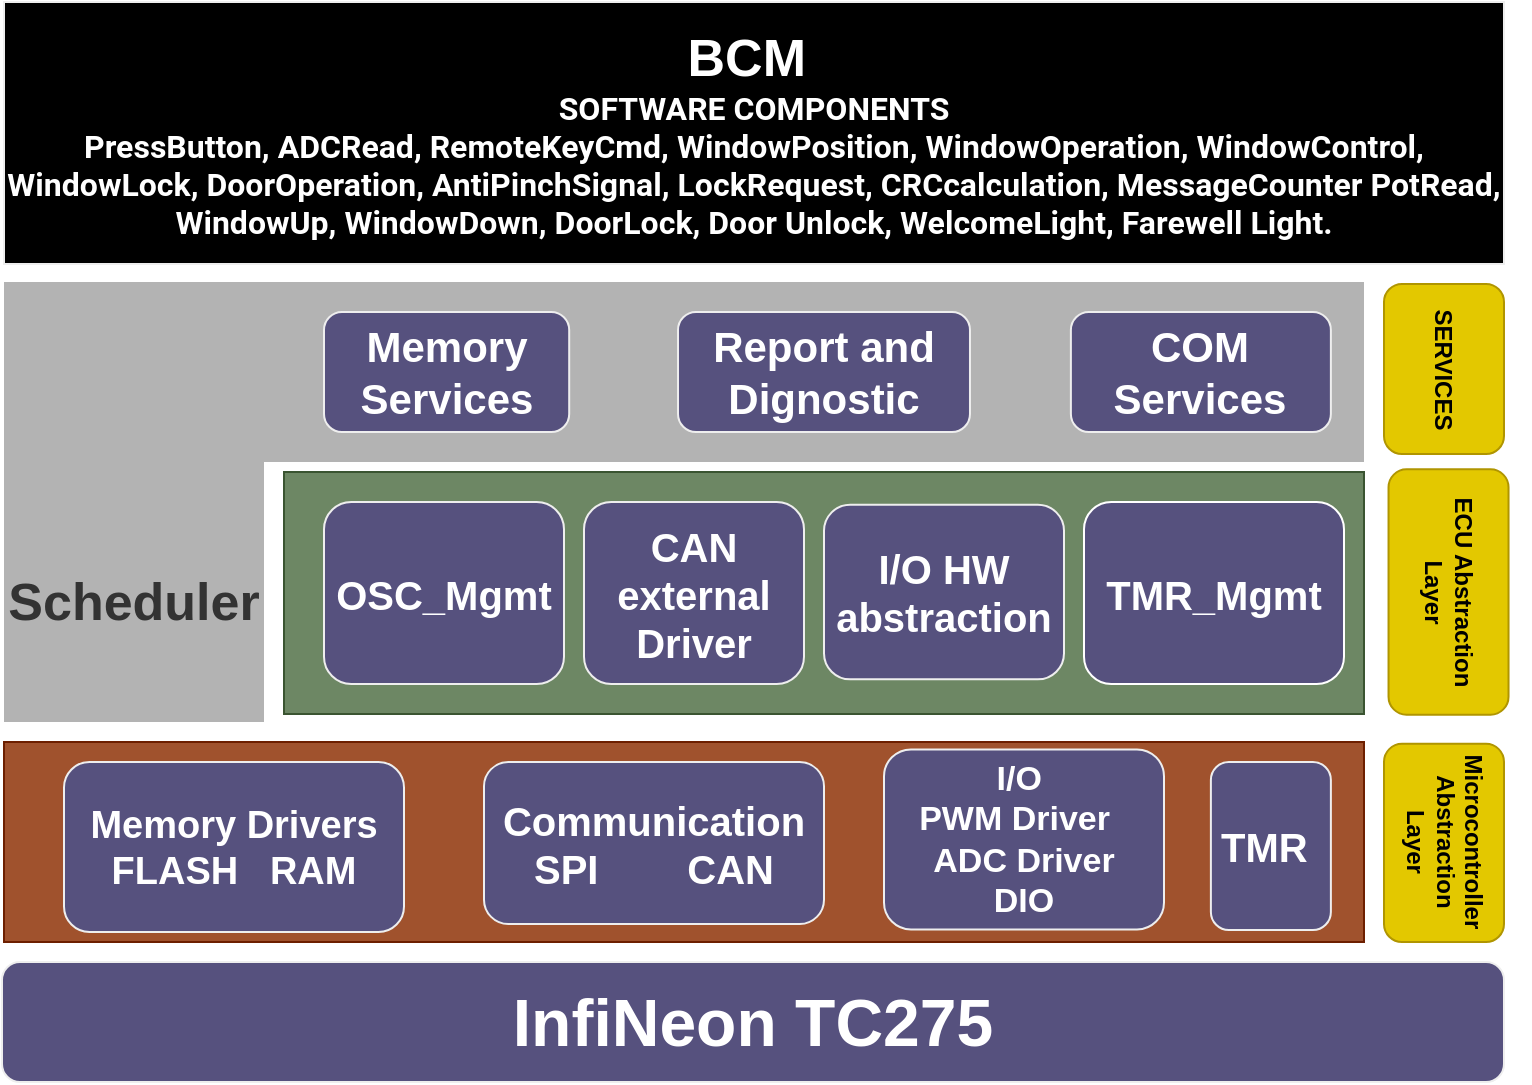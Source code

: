 <mxfile version="20.2.7" type="github" pages="4">
  <diagram id="0SxEWgDJXTkLoPQnoZ41" name="Página-1">
    <mxGraphModel dx="782" dy="478" grid="1" gridSize="10" guides="1" tooltips="1" connect="1" arrows="1" fold="1" page="1" pageScale="1" pageWidth="1100" pageHeight="850" background="none" math="0" shadow="0">
      <root>
        <mxCell id="0" />
        <mxCell id="1" parent="0" />
        <mxCell id="ohxu8sP8Bl96CsR-l8yv-2" value="" style="group;fontStyle=1" parent="1" vertex="1" connectable="0">
          <mxGeometry x="170" y="270" width="763" height="400" as="geometry" />
        </mxCell>
        <mxCell id="y7Jgc8CN1VUmmyiaqalG-2" value="" style="rounded=0;whiteSpace=wrap;html=1;labelBackgroundColor=none;fontSize=42;fontColor=#FFFFFF;fillColor=#B3B3B3;strokeColor=none;" parent="ohxu8sP8Bl96CsR-l8yv-2" vertex="1">
          <mxGeometry width="680" height="90" as="geometry" />
        </mxCell>
        <mxCell id="y7Jgc8CN1VUmmyiaqalG-3" value="&lt;font size=&quot;1&quot; color=&quot;#333333&quot; style=&quot;&quot;&gt;&lt;b style=&quot;font-size: 26px;&quot;&gt;Scheduler&lt;/b&gt;&lt;/font&gt;" style="rounded=0;whiteSpace=wrap;html=1;labelBackgroundColor=none;fontSize=42;fontColor=#FFFFFF;fillColor=#B3B3B3;strokeColor=none;" parent="ohxu8sP8Bl96CsR-l8yv-2" vertex="1">
          <mxGeometry y="90" width="130" height="130" as="geometry" />
        </mxCell>
        <mxCell id="E3UZA_A3aNp--UBdqJW4-23" value="Report and Dignostic" style="rounded=1;whiteSpace=wrap;html=1;fillColor=#56517E;strokeColor=#EEEEEE;fontColor=#FFFFFF;fontStyle=1;fontSize=21;" parent="ohxu8sP8Bl96CsR-l8yv-2" vertex="1">
          <mxGeometry x="337.01" y="15" width="145.98" height="60" as="geometry" />
        </mxCell>
        <mxCell id="E3UZA_A3aNp--UBdqJW4-22" value="Memory Services" style="rounded=1;whiteSpace=wrap;html=1;glass=0;fillColor=#56517E;strokeColor=#EEEEEE;fontColor=#FFFFFF;fontStyle=1;fontSize=21;" parent="ohxu8sP8Bl96CsR-l8yv-2" vertex="1">
          <mxGeometry x="160" y="15" width="122.6" height="60" as="geometry" />
        </mxCell>
        <mxCell id="WLYs_z4ydL6w-I-2daiW-27" value="" style="rounded=0;whiteSpace=wrap;html=1;fillColor=#6d8764;strokeColor=#3A5431;fontColor=#ffffff;fontStyle=1" parent="ohxu8sP8Bl96CsR-l8yv-2" vertex="1">
          <mxGeometry x="140" y="95" width="540" height="121" as="geometry" />
        </mxCell>
        <mxCell id="ohxu8sP8Bl96CsR-l8yv-5" value="&lt;b style=&quot;font-size: 20px;&quot;&gt;TMR_Mgmt&lt;/b&gt;" style="rounded=1;whiteSpace=wrap;html=1;labelBackgroundColor=none;fillColor=#56517E;strokeColor=#FFFFFF;fontColor=#ffffff;gradientColor=none;fontSize=20;" parent="ohxu8sP8Bl96CsR-l8yv-2" vertex="1">
          <mxGeometry x="540" y="110" width="130" height="91" as="geometry" />
        </mxCell>
        <mxCell id="WLYs_z4ydL6w-I-2daiW-42" value="CAN external Driver" style="rounded=1;whiteSpace=wrap;html=1;fillColor=#56517E;strokeColor=#EEEEEE;fontColor=#FFFFFF;fontStyle=1;fontSize=20;" parent="ohxu8sP8Bl96CsR-l8yv-2" vertex="1">
          <mxGeometry x="290" y="110" width="110" height="91" as="geometry" />
        </mxCell>
        <mxCell id="E3UZA_A3aNp--UBdqJW4-24" value="COM Services" style="rounded=1;whiteSpace=wrap;html=1;fillColor=#56517E;strokeColor=#EEEEEE;fontColor=#FFFFFF;fontStyle=1;fontSize=21;" parent="ohxu8sP8Bl96CsR-l8yv-2" vertex="1">
          <mxGeometry x="533.44" y="15" width="130" height="60" as="geometry" />
        </mxCell>
        <mxCell id="WLYs_z4ydL6w-I-2daiW-28" value="&lt;div style=&quot;text-align: start;&quot;&gt;&lt;br&gt;&lt;/div&gt;" style="rounded=0;whiteSpace=wrap;html=1;fillColor=#a0522d;strokeColor=#6D1F00;fontColor=#ffffff;fontStyle=1" parent="ohxu8sP8Bl96CsR-l8yv-2" vertex="1">
          <mxGeometry y="230" width="680" height="100" as="geometry" />
        </mxCell>
        <mxCell id="WLYs_z4ydL6w-I-2daiW-37" value="TMR&amp;nbsp;" style="rounded=1;whiteSpace=wrap;html=1;fillColor=#56517E;strokeColor=#EEEEEE;fontColor=#FFFFFF;fontStyle=1;fontSize=20;" parent="ohxu8sP8Bl96CsR-l8yv-2" vertex="1">
          <mxGeometry x="603.44" y="240" width="60" height="84" as="geometry" />
        </mxCell>
        <mxCell id="-VpKVAlxoK5pQndSyJa--5" value="I/O&amp;nbsp;&lt;br style=&quot;font-size: 17px;&quot;&gt;PWM Driver&amp;nbsp;&amp;nbsp;&lt;br style=&quot;font-size: 17px;&quot;&gt;ADC Driver&lt;br style=&quot;font-size: 17px;&quot;&gt;DIO" style="rounded=1;whiteSpace=wrap;html=1;fillColor=#56517E;strokeColor=#EEEEEE;fontColor=#FFFFFF;fontStyle=1;fontSize=17;" parent="ohxu8sP8Bl96CsR-l8yv-2" vertex="1">
          <mxGeometry x="440" y="233.69" width="140" height="90" as="geometry" />
        </mxCell>
        <mxCell id="-VpKVAlxoK5pQndSyJa--4" value="Communication&lt;br style=&quot;font-size: 20px;&quot;&gt;SPI&amp;nbsp; &amp;nbsp; &amp;nbsp; &amp;nbsp; CAN" style="rounded=1;whiteSpace=wrap;html=1;fillColor=#56517E;strokeColor=#EEEEEE;fontColor=#FFFFFF;fontStyle=1;fontSize=20;" parent="ohxu8sP8Bl96CsR-l8yv-2" vertex="1">
          <mxGeometry x="240" y="240" width="170" height="81" as="geometry" />
        </mxCell>
        <mxCell id="-VpKVAlxoK5pQndSyJa--3" value="Memory Drivers&lt;br style=&quot;font-size: 19px;&quot;&gt;FLASH&amp;nbsp; &amp;nbsp;RAM" style="rounded=1;whiteSpace=wrap;html=1;fillColor=#56517E;strokeColor=#EEEEEE;fontColor=#FFFFFF;fontStyle=1;fontSize=19;" parent="ohxu8sP8Bl96CsR-l8yv-2" vertex="1">
          <mxGeometry x="30" y="240" width="170" height="85" as="geometry" />
        </mxCell>
        <mxCell id="WLYs_z4ydL6w-I-2daiW-48" value="&lt;div style=&quot;text-align: start;&quot;&gt;&lt;font style=&quot;font-size: 33px;&quot; face=&quot;Arial, Helvetica, sans-serif&quot;&gt;InfiNeon TC275&lt;/font&gt;&lt;/div&gt;" style="rounded=1;whiteSpace=wrap;html=1;fillColor=#56517E;strokeColor=#EEEEEE;fontColor=#FFFFFF;fontStyle=1" parent="ohxu8sP8Bl96CsR-l8yv-2" vertex="1">
          <mxGeometry x="-1" y="340" width="751" height="60" as="geometry" />
        </mxCell>
        <mxCell id="WLYs_z4ydL6w-I-2daiW-39" value="I/O HW abstraction" style="rounded=1;whiteSpace=wrap;html=1;fillColor=#56517E;strokeColor=#EEEEEE;fontColor=#FFFFFF;fontStyle=1;fontSize=20;" parent="ohxu8sP8Bl96CsR-l8yv-2" vertex="1">
          <mxGeometry x="410" y="111.33" width="120" height="87.35" as="geometry" />
        </mxCell>
        <mxCell id="WLYs_z4ydL6w-I-2daiW-40" style="edgeStyle=orthogonalEdgeStyle;rounded=0;orthogonalLoop=1;jettySize=auto;html=1;exitX=0.5;exitY=1;exitDx=0;exitDy=0;labelBackgroundColor=#FAD9D5;strokeColor=#182E3E;fontStyle=1" parent="ohxu8sP8Bl96CsR-l8yv-2" source="WLYs_z4ydL6w-I-2daiW-39" target="WLYs_z4ydL6w-I-2daiW-39" edge="1">
          <mxGeometry relative="1" as="geometry" />
        </mxCell>
        <mxCell id="WLYs_z4ydL6w-I-2daiW-38" value="OSC_Mgmt" style="rounded=1;whiteSpace=wrap;html=1;fillColor=#56517E;strokeColor=#EEEEEE;fontColor=#FFFFFF;fontStyle=1;fontSize=20;" parent="ohxu8sP8Bl96CsR-l8yv-2" vertex="1">
          <mxGeometry x="160" y="110" width="120" height="91" as="geometry" />
        </mxCell>
        <mxCell id="E3UZA_A3aNp--UBdqJW4-1" value="&lt;div style=&quot;&quot;&gt;&lt;span style=&quot;font-size: 26px; background-color: initial;&quot;&gt;BCM&amp;nbsp;&lt;/span&gt;&lt;/div&gt;&lt;span style=&quot;font-family: Roboto, -apple-system, BlinkMacSystemFont, &amp;quot;Apple Color Emoji&amp;quot;, &amp;quot;Segoe UI&amp;quot;, Oxygen, Ubuntu, Cantarell, &amp;quot;Fira Sans&amp;quot;, &amp;quot;Droid Sans&amp;quot;, &amp;quot;Helvetica Neue&amp;quot;, sans-serif; font-size: 16px;&quot;&gt;&lt;div style=&quot;&quot;&gt;&lt;span style=&quot;background-color: initial;&quot;&gt;SOFTWARE COMPONENTS&lt;/span&gt;&lt;/div&gt;&lt;/span&gt;&lt;span style=&quot;font-family: Roboto, -apple-system, BlinkMacSystemFont, &amp;quot;Apple Color Emoji&amp;quot;, &amp;quot;Segoe UI&amp;quot;, Oxygen, Ubuntu, Cantarell, &amp;quot;Fira Sans&amp;quot;, &amp;quot;Droid Sans&amp;quot;, &amp;quot;Helvetica Neue&amp;quot;, sans-serif; font-size: 16px;&quot;&gt;&lt;div style=&quot;&quot;&gt;&lt;span style=&quot;background-color: initial;&quot;&gt;PressButton, ADCRead, RemoteKeyCmd, WindowPosition, WindowOperation, WindowControl, WindowLock, DoorOperation, AntiPinchSignal, LockRequest, CRCcalculation, MessageCounter PotRead, WindowUp, WindowDown, DoorLock, Door Unlock, WelcomeLight, Farewell Light.&lt;/span&gt;&lt;/div&gt;&lt;/span&gt;" style="rounded=0;whiteSpace=wrap;html=1;fillColor=#000000;strokeColor=#EEEEEE;fontColor=#FFFFFF;fontStyle=1;align=center;" parent="1" vertex="1">
          <mxGeometry x="170" y="130" width="750" height="131" as="geometry" />
        </mxCell>
        <mxCell id="5Y2THX8Q8HSWR9ZChi4j-1" value="SERVICES" style="rounded=1;whiteSpace=wrap;html=1;rotation=90;fillColor=#e3c800;strokeColor=#B09500;fontColor=#000000;fontStyle=1" parent="1" vertex="1">
          <mxGeometry x="847.5" y="283.5" width="85" height="60" as="geometry" />
        </mxCell>
        <mxCell id="WLYs_z4ydL6w-I-2daiW-44" value="ECU Abstraction&lt;br&gt;Layer" style="rounded=1;whiteSpace=wrap;html=1;rotation=90;fillColor=#e3c800;strokeColor=#B09500;fontColor=#000000;fontStyle=1" parent="1" vertex="1">
          <mxGeometry x="830.94" y="395" width="122.65" height="60" as="geometry" />
        </mxCell>
        <mxCell id="WLYs_z4ydL6w-I-2daiW-45" value="Microcontroller Abstraction Layer" style="rounded=1;whiteSpace=wrap;html=1;rotation=90;fillColor=#e3c800;strokeColor=#B09500;fontColor=#000000;fontStyle=1" parent="1" vertex="1">
          <mxGeometry x="840.47" y="520.46" width="99.06" height="60" as="geometry" />
        </mxCell>
      </root>
    </mxGraphModel>
  </diagram>
  <diagram id="zN3AyqDoziPQk-1GQuDL" name="Página-2">
    <mxGraphModel dx="1882" dy="478" grid="1" gridSize="10" guides="1" tooltips="1" connect="1" arrows="1" fold="1" page="1" pageScale="1" pageWidth="1100" pageHeight="850" math="0" shadow="0">
      <root>
        <mxCell id="0" />
        <mxCell id="1" parent="0" />
        <mxCell id="WIb1HFvYGEBfSn61_mD_-1" value="&lt;span style=&quot;font-size: 26px;&quot;&gt;DCU&lt;/span&gt;" style="rounded=0;whiteSpace=wrap;html=1;fontSize=26;strokeWidth=4;strokeColor=#990000;verticalAlign=top;fontStyle=1" parent="1" vertex="1">
          <mxGeometry x="-10" y="130" width="1040" height="120" as="geometry" />
        </mxCell>
        <mxCell id="WIb1HFvYGEBfSn61_mD_-2" value="RTE" style="rounded=0;whiteSpace=wrap;html=1;fillColor=#CCCC00;strokeColor=#A50040;fontColor=#ffffff;fontSize=26;fontStyle=1" parent="1" vertex="1">
          <mxGeometry x="-10" y="258" width="1040" height="30" as="geometry" />
        </mxCell>
        <mxCell id="WIb1HFvYGEBfSn61_mD_-3" value="" style="rounded=0;html=1;fillColor=#FF6666;strokeColor=none;whiteSpace=wrap;fontStyle=1" parent="1" vertex="1">
          <mxGeometry x="-10" y="300" width="970" height="100" as="geometry" />
        </mxCell>
        <mxCell id="WIb1HFvYGEBfSn61_mD_-19" value="Lock Control" style="rounded=1;whiteSpace=wrap;html=1;fillColor=#333333;strokeColor=#6D1F00;fontColor=#ffffff;fontSize=24;fontStyle=1" parent="1" vertex="1">
          <mxGeometry x="447" y="174" width="120" height="60" as="geometry" />
        </mxCell>
        <mxCell id="WIb1HFvYGEBfSn61_mD_-20" value="AntiPinch Control" style="rounded=1;whiteSpace=wrap;html=1;fillColor=#333333;strokeColor=#6D1F00;fontColor=#ffffff;fontSize=24;fontStyle=1" parent="1" vertex="1">
          <mxGeometry x="760" y="174" width="120" height="60" as="geometry" />
        </mxCell>
        <mxCell id="WIb1HFvYGEBfSn61_mD_-21" value="SERVICES" style="rounded=1;whiteSpace=wrap;html=1;rotation=90;fillColor=#d80073;strokeColor=#A50040;fontColor=#ffffff;fontStyle=1;labelBorderColor=none;labelBackgroundColor=none;fontSize=14;" parent="1" vertex="1">
          <mxGeometry x="961" y="307" width="76" height="60" as="geometry" />
        </mxCell>
        <mxCell id="i04iYNlgFMU4ENJIWA27-1" value="&lt;font color=&quot;#ffffff&quot; style=&quot;font-size: 21px;&quot;&gt;SCHEDULER&lt;/font&gt;" style="rounded=0;html=1;fillColor=#FF6666;strokeColor=none;fontStyle=1;whiteSpace=wrap;" parent="1" vertex="1">
          <mxGeometry x="-10" y="380" width="180" height="100" as="geometry" />
        </mxCell>
        <mxCell id="i04iYNlgFMU4ENJIWA27-2" value="" style="rounded=0;whiteSpace=wrap;html=1;fillColor=#6d8764;strokeColor=#3A5431;fontColor=#ffffff;fontStyle=1" parent="1" vertex="1">
          <mxGeometry x="176" y="384.5" width="784" height="95.5" as="geometry" />
        </mxCell>
        <mxCell id="i04iYNlgFMU4ENJIWA27-3" value="&lt;div style=&quot;text-align: start;&quot;&gt;&lt;br&gt;&lt;/div&gt;" style="rounded=0;whiteSpace=wrap;html=1;fillColor=#a0522d;strokeColor=#6D1F00;fontColor=#ffffff;fontStyle=1" parent="1" vertex="1">
          <mxGeometry x="-10" y="488" width="971" height="102" as="geometry" />
        </mxCell>
        <mxCell id="i04iYNlgFMU4ENJIWA27-6" value="&amp;nbsp;WDT&amp;nbsp; &amp;nbsp;CLK" style="rounded=1;whiteSpace=wrap;html=1;fillColor=#FFDFA8;strokeColor=#d79b00;fontStyle=1;fontSize=23;" parent="1" vertex="1">
          <mxGeometry x="14" y="500" width="150" height="80" as="geometry" />
        </mxCell>
        <mxCell id="i04iYNlgFMU4ENJIWA27-8" value="I/O&amp;nbsp;&lt;br style=&quot;font-size: 19px;&quot;&gt;PWM Driver &lt;br&gt;ADC Driver&lt;br style=&quot;font-size: 19px;&quot;&gt;DIO" style="rounded=1;whiteSpace=wrap;html=1;fillColor=#FFDFA8;strokeColor=#d79b00;fontStyle=1;fontSize=19;" parent="1" vertex="1">
          <mxGeometry x="644.99" y="494" width="208" height="90" as="geometry" />
        </mxCell>
        <mxCell id="i04iYNlgFMU4ENJIWA27-10" value="Memory Drivers&lt;br style=&quot;font-size: 24px;&quot;&gt;FLASH&amp;nbsp; &amp;nbsp;RAM" style="rounded=1;whiteSpace=wrap;html=1;fillColor=#FFDFA8;strokeColor=#d79b00;fontStyle=1;fontSize=24;" parent="1" vertex="1">
          <mxGeometry x="184" y="499.93" width="201" height="80.07" as="geometry" />
        </mxCell>
        <mxCell id="i04iYNlgFMU4ENJIWA27-12" value="TMR&amp;nbsp;" style="rounded=1;whiteSpace=wrap;html=1;fillColor=#FFDFA8;strokeColor=#d79b00;fontStyle=1;fontSize=23;" parent="1" vertex="1">
          <mxGeometry x="870" y="500" width="84.42" height="71" as="geometry" />
        </mxCell>
        <mxCell id="i04iYNlgFMU4ENJIWA27-13" value="OSC_Mgmt" style="rounded=1;whiteSpace=wrap;html=1;fillColor=#56517E;strokeColor=#EEEEEE;fontColor=#FFFFFF;fontStyle=1;fontSize=18;" parent="1" vertex="1">
          <mxGeometry x="361" y="403.59" width="120" height="61" as="geometry" />
        </mxCell>
        <mxCell id="i04iYNlgFMU4ENJIWA27-14" value="I/O HW abstraction" style="rounded=1;whiteSpace=wrap;html=1;fillColor=#56517E;strokeColor=#EEEEEE;fontColor=#FFFFFF;fontStyle=1;fontSize=18;" parent="1" vertex="1">
          <mxGeometry x="661" y="402.0" width="120" height="60" as="geometry" />
        </mxCell>
        <mxCell id="i04iYNlgFMU4ENJIWA27-15" style="edgeStyle=orthogonalEdgeStyle;rounded=0;orthogonalLoop=1;jettySize=auto;html=1;exitX=0.5;exitY=1;exitDx=0;exitDy=0;labelBackgroundColor=#FAD9D5;strokeColor=#182E3E;fontStyle=1" parent="1" source="i04iYNlgFMU4ENJIWA27-14" target="i04iYNlgFMU4ENJIWA27-14" edge="1">
          <mxGeometry relative="1" as="geometry" />
        </mxCell>
        <mxCell id="i04iYNlgFMU4ENJIWA27-16" value="TMR_Mgmt" style="rounded=1;whiteSpace=wrap;html=1;fillColor=#56517E;strokeColor=#EEEEEE;fontColor=#FFFFFF;fontStyle=1;fontSize=18;" parent="1" vertex="1">
          <mxGeometry x="811" y="402.0" width="120" height="60" as="geometry" />
        </mxCell>
        <mxCell id="i04iYNlgFMU4ENJIWA27-17" value="CAN external Driver" style="rounded=1;whiteSpace=wrap;html=1;fillColor=#56517E;strokeColor=#EEEEEE;fontColor=#FFFFFF;fontStyle=1;fontSize=18;" parent="1" vertex="1">
          <mxGeometry x="501" y="403.59" width="120" height="60" as="geometry" />
        </mxCell>
        <mxCell id="i04iYNlgFMU4ENJIWA27-18" value="WDT_Driver" style="rounded=1;whiteSpace=wrap;html=1;fillColor=#56517E;strokeColor=#EEEEEE;fontColor=#FFFFFF;fontStyle=1;fontSize=18;" parent="1" vertex="1">
          <mxGeometry x="202" y="402.0" width="120" height="60" as="geometry" />
        </mxCell>
        <mxCell id="i04iYNlgFMU4ENJIWA27-19" value="ECU Abstraction&lt;br style=&quot;font-size: 14px;&quot;&gt;Layer" style="rounded=1;whiteSpace=wrap;html=1;rotation=90;fillColor=#d80073;strokeColor=#A50040;fontStyle=1;fontColor=#ffffff;labelBorderColor=none;labelBackgroundColor=none;fontSize=14;" parent="1" vertex="1">
          <mxGeometry x="954.42" y="399.26" width="89.16" height="60" as="geometry" />
        </mxCell>
        <mxCell id="i04iYNlgFMU4ENJIWA27-20" value="Microcontroller Abstraction Layer" style="rounded=1;whiteSpace=wrap;html=1;rotation=90;fillColor=#d80073;strokeColor=#A50040;fontStyle=1;fontColor=#ffffff;labelBorderColor=none;labelBackgroundColor=none;fontSize=14;" parent="1" vertex="1">
          <mxGeometry x="947.32" y="507.93" width="103.37" height="60" as="geometry" />
        </mxCell>
        <mxCell id="i04iYNlgFMU4ENJIWA27-22" value="Communication&lt;br style=&quot;font-size: 24px;&quot;&gt;SPI&amp;nbsp; &amp;nbsp; &amp;nbsp; &amp;nbsp; CAN" style="rounded=1;whiteSpace=wrap;html=1;fillColor=#FFDFA8;strokeColor=#d79b00;fontStyle=1;fontSize=24;" parent="1" vertex="1">
          <mxGeometry x="399.5" y="500" width="230.5" height="80" as="geometry" />
        </mxCell>
        <mxCell id="i04iYNlgFMU4ENJIWA27-23" value="&lt;div style=&quot;text-align: start;&quot;&gt;&lt;font style=&quot;font-size: 36px;&quot; face=&quot;Arial, Helvetica, sans-serif&quot;&gt;InfiNeon TC275&lt;/font&gt;&lt;/div&gt;" style="rounded=1;whiteSpace=wrap;html=1;fillColor=#56517E;strokeColor=#EEEEEE;fontColor=#FFFFFF;fontStyle=1" parent="1" vertex="1">
          <mxGeometry x="-10" y="598" width="1044" height="60" as="geometry" />
        </mxCell>
        <mxCell id="i04iYNlgFMU4ENJIWA27-24" value="Window Control" style="rounded=1;whiteSpace=wrap;html=1;glass=0;fillColor=#333333;strokeColor=#6D1F00;fontColor=#ffffff;fontSize=24;fontStyle=1" parent="1" vertex="1">
          <mxGeometry x="110" y="174" width="120" height="60" as="geometry" />
        </mxCell>
        <mxCell id="5LRcUJxxu34_JpwU7E-c-1" value="Report and Dignostic" style="rounded=1;whiteSpace=wrap;html=1;fillColor=#56517E;strokeColor=#EEEEEE;fontColor=#FFFFFF;fontStyle=1;fontSize=21;" parent="1" vertex="1">
          <mxGeometry x="494.01" y="310" width="145.98" height="60" as="geometry" />
        </mxCell>
        <mxCell id="5LRcUJxxu34_JpwU7E-c-2" value="Memory Services" style="rounded=1;whiteSpace=wrap;html=1;glass=0;fillColor=#56517E;strokeColor=#EEEEEE;fontColor=#FFFFFF;fontStyle=1;fontSize=21;" parent="1" vertex="1">
          <mxGeometry x="177" y="310" width="122.6" height="60" as="geometry" />
        </mxCell>
        <mxCell id="5LRcUJxxu34_JpwU7E-c-3" value="COM Services" style="rounded=1;whiteSpace=wrap;html=1;fillColor=#56517E;strokeColor=#EEEEEE;fontColor=#FFFFFF;fontStyle=1;fontSize=21;" parent="1" vertex="1">
          <mxGeometry x="802.44" y="310" width="130" height="60" as="geometry" />
        </mxCell>
      </root>
    </mxGraphModel>
  </diagram>
  <diagram id="Qo4VRxO6cJE71jos8uUa" name="Página-3">
    <mxGraphModel dx="1117" dy="683" grid="1" gridSize="10" guides="1" tooltips="1" connect="1" arrows="1" fold="1" page="1" pageScale="1" pageWidth="1100" pageHeight="850" math="0" shadow="0">
      <root>
        <mxCell id="0" />
        <mxCell id="1" parent="0" />
        <mxCell id="-pJM_iWdA3KezXfA1nYm-1" value="" style="rounded=1;whiteSpace=wrap;html=1;fillColor=#ffcd28;strokeColor=#d79b00;gradientColor=#ffa500;" vertex="1" parent="1">
          <mxGeometry x="70" y="60" width="770" height="150" as="geometry" />
        </mxCell>
        <mxCell id="-pJM_iWdA3KezXfA1nYm-2" value="" style="rounded=1;whiteSpace=wrap;html=1;fillColor=#ffcd28;strokeColor=#d79b00;gradientColor=#ffa500;" vertex="1" parent="1">
          <mxGeometry x="70" y="220" width="770" height="150" as="geometry" />
        </mxCell>
        <mxCell id="-pJM_iWdA3KezXfA1nYm-3" value="" style="rounded=1;whiteSpace=wrap;html=1;fillColor=#ffcd28;strokeColor=#d79b00;gradientColor=#ffa500;" vertex="1" parent="1">
          <mxGeometry x="70" y="380" width="770" height="150" as="geometry" />
        </mxCell>
        <mxCell id="-pJM_iWdA3KezXfA1nYm-4" value="Window actuation" style="rounded=0;whiteSpace=wrap;html=1;fontSize=21;fillColor=#e6d0de;gradientColor=#d5739d;strokeColor=#996185;" vertex="1" parent="1">
          <mxGeometry x="110" y="105" width="120" height="60" as="geometry" />
        </mxCell>
        <mxCell id="-pJM_iWdA3KezXfA1nYm-5" value="Window Lock actuation" style="rounded=0;whiteSpace=wrap;html=1;fontSize=21;fillColor=#e6d0de;gradientColor=#d5739d;strokeColor=#996185;" vertex="1" parent="1">
          <mxGeometry x="380" y="105" width="160" height="60" as="geometry" />
        </mxCell>
        <mxCell id="-pJM_iWdA3KezXfA1nYm-6" value="Door Lock/Unlock&lt;br style=&quot;font-size: 21px;&quot;&gt;Actuation" style="rounded=0;whiteSpace=wrap;html=1;fontSize=21;fillColor=#e6d0de;gradientColor=#d5739d;strokeColor=#996185;" vertex="1" parent="1">
          <mxGeometry x="620" y="105" width="190" height="60" as="geometry" />
        </mxCell>
        <mxCell id="-pJM_iWdA3KezXfA1nYm-19" style="edgeStyle=orthogonalEdgeStyle;rounded=0;orthogonalLoop=1;jettySize=auto;html=1;exitX=0.5;exitY=0;exitDx=0;exitDy=0;fontSize=21;fillColor=#e6d0de;gradientColor=#d5739d;strokeColor=#996185;" edge="1" parent="1" source="-pJM_iWdA3KezXfA1nYm-7" target="-pJM_iWdA3KezXfA1nYm-4">
          <mxGeometry relative="1" as="geometry" />
        </mxCell>
        <mxCell id="-pJM_iWdA3KezXfA1nYm-20" style="edgeStyle=orthogonalEdgeStyle;rounded=0;orthogonalLoop=1;jettySize=auto;html=1;fontSize=21;fillColor=#e6d0de;gradientColor=#d5739d;strokeColor=#996185;" edge="1" parent="1" source="-pJM_iWdA3KezXfA1nYm-7" target="-pJM_iWdA3KezXfA1nYm-5">
          <mxGeometry relative="1" as="geometry" />
        </mxCell>
        <mxCell id="-pJM_iWdA3KezXfA1nYm-7" value="&lt;font style=&quot;font-size: 21px;&quot;&gt;Window Button&amp;nbsp;Monitor&lt;/font&gt;" style="rounded=0;whiteSpace=wrap;html=1;fillColor=#e6d0de;gradientColor=#d5739d;strokeColor=#996185;" vertex="1" parent="1">
          <mxGeometry x="160" y="270" width="150" height="60" as="geometry" />
        </mxCell>
        <mxCell id="-pJM_iWdA3KezXfA1nYm-18" style="edgeStyle=orthogonalEdgeStyle;rounded=0;orthogonalLoop=1;jettySize=auto;html=1;exitX=0.5;exitY=0;exitDx=0;exitDy=0;entryX=0;entryY=0.5;entryDx=0;entryDy=0;fontSize=21;fillColor=#e6d0de;gradientColor=#d5739d;strokeColor=#996185;" edge="1" parent="1" source="-pJM_iWdA3KezXfA1nYm-8" target="-pJM_iWdA3KezXfA1nYm-7">
          <mxGeometry relative="1" as="geometry" />
        </mxCell>
        <mxCell id="-pJM_iWdA3KezXfA1nYm-8" value="&lt;font style=&quot;font-size: 21px;&quot;&gt;Window Driver&lt;/font&gt;" style="rounded=0;whiteSpace=wrap;html=1;fillColor=#e6d0de;gradientColor=#d5739d;strokeColor=#996185;" vertex="1" parent="1">
          <mxGeometry x="80" y="420" width="100" height="60" as="geometry" />
        </mxCell>
        <mxCell id="-pJM_iWdA3KezXfA1nYm-17" style="edgeStyle=orthogonalEdgeStyle;rounded=0;orthogonalLoop=1;jettySize=auto;html=1;exitX=1;exitY=0.5;exitDx=0;exitDy=0;entryX=0;entryY=0.5;entryDx=0;entryDy=0;fontSize=21;fillColor=#e6d0de;gradientColor=#d5739d;strokeColor=#996185;" edge="1" parent="1" source="-pJM_iWdA3KezXfA1nYm-9" target="-pJM_iWdA3KezXfA1nYm-10">
          <mxGeometry relative="1" as="geometry" />
        </mxCell>
        <mxCell id="-pJM_iWdA3KezXfA1nYm-9" value="&lt;font style=&quot;font-size: 21px;&quot;&gt;I/O Driver&lt;/font&gt;" style="rounded=0;whiteSpace=wrap;html=1;fillColor=#e6d0de;gradientColor=#d5739d;strokeColor=#996185;" vertex="1" parent="1">
          <mxGeometry x="200" y="420" width="90" height="60" as="geometry" />
        </mxCell>
        <mxCell id="-pJM_iWdA3KezXfA1nYm-10" value="&lt;font style=&quot;font-size: 21px;&quot;&gt;Memory Driver&lt;/font&gt;" style="rounded=0;whiteSpace=wrap;html=1;fillColor=#e6d0de;gradientColor=#d5739d;strokeColor=#996185;" vertex="1" parent="1">
          <mxGeometry x="310" y="420" width="120" height="60" as="geometry" />
        </mxCell>
        <mxCell id="-pJM_iWdA3KezXfA1nYm-12" value="&lt;font style=&quot;font-size: 21px;&quot;&gt;Power Manager&lt;/font&gt;" style="rounded=0;whiteSpace=wrap;html=1;fillColor=#e6d0de;gradientColor=#d5739d;strokeColor=#996185;" vertex="1" parent="1">
          <mxGeometry x="450" y="420" width="100" height="60" as="geometry" />
        </mxCell>
        <mxCell id="-pJM_iWdA3KezXfA1nYm-22" style="edgeStyle=orthogonalEdgeStyle;rounded=0;orthogonalLoop=1;jettySize=auto;html=1;fontSize=21;fillColor=#e6d0de;gradientColor=#d5739d;strokeColor=#996185;" edge="1" parent="1" source="-pJM_iWdA3KezXfA1nYm-13" target="-pJM_iWdA3KezXfA1nYm-15">
          <mxGeometry relative="1" as="geometry" />
        </mxCell>
        <mxCell id="-pJM_iWdA3KezXfA1nYm-13" value="&lt;font style=&quot;font-size: 21px;&quot;&gt;Lock Driver&lt;/font&gt;" style="rounded=0;whiteSpace=wrap;html=1;fillColor=#e6d0de;gradientColor=#d5739d;strokeColor=#996185;" vertex="1" parent="1">
          <mxGeometry x="560" y="420" width="100" height="60" as="geometry" />
        </mxCell>
        <mxCell id="-pJM_iWdA3KezXfA1nYm-14" value="&lt;font style=&quot;font-size: 21px;&quot;&gt;Communications Driver&lt;/font&gt;" style="rounded=0;whiteSpace=wrap;html=1;fillColor=#e6d0de;gradientColor=#d5739d;strokeColor=#996185;" vertex="1" parent="1">
          <mxGeometry x="670" y="420" width="160" height="60" as="geometry" />
        </mxCell>
        <mxCell id="-pJM_iWdA3KezXfA1nYm-21" style="edgeStyle=orthogonalEdgeStyle;rounded=0;orthogonalLoop=1;jettySize=auto;html=1;exitX=0.5;exitY=0;exitDx=0;exitDy=0;fontSize=21;fillColor=#e6d0de;gradientColor=#d5739d;strokeColor=#996185;" edge="1" parent="1" source="-pJM_iWdA3KezXfA1nYm-15" target="-pJM_iWdA3KezXfA1nYm-6">
          <mxGeometry relative="1" as="geometry" />
        </mxCell>
        <mxCell id="-pJM_iWdA3KezXfA1nYm-15" value="&lt;font style=&quot;font-size: 21px;&quot;&gt;Lock Button Monitor&lt;/font&gt;" style="rounded=0;whiteSpace=wrap;html=1;fillColor=#e6d0de;gradientColor=#d5739d;strokeColor=#996185;" vertex="1" parent="1">
          <mxGeometry x="590" y="270" width="150" height="60" as="geometry" />
        </mxCell>
      </root>
    </mxGraphModel>
  </diagram>
  <diagram id="5Vlt_EhEA-C4GDYQOYWs" name="Página-4">
    <mxGraphModel dx="1117" dy="1533" grid="1" gridSize="20" guides="1" tooltips="1" connect="1" arrows="1" fold="1" page="1" pageScale="1" pageWidth="1100" pageHeight="850" math="0" shadow="0">
      <root>
        <mxCell id="0" />
        <mxCell id="1" parent="0" />
        <mxCell id="bjbNSIWI7kFN42-p2X8U-1" value="" style="rounded=1;whiteSpace=wrap;html=1;fillColor=#dae8fc;strokeColor=#6c8ebf;gradientColor=#7ea6e0;" vertex="1" parent="1">
          <mxGeometry x="60" y="-770" width="770" height="190" as="geometry" />
        </mxCell>
        <mxCell id="bjbNSIWI7kFN42-p2X8U-2" value="" style="rounded=1;whiteSpace=wrap;html=1;fillColor=#dae8fc;strokeColor=#6c8ebf;gradientColor=#7ea6e0;" vertex="1" parent="1">
          <mxGeometry x="62" y="-570" width="770" height="150" as="geometry" />
        </mxCell>
        <mxCell id="bjbNSIWI7kFN42-p2X8U-3" value="" style="rounded=1;whiteSpace=wrap;html=1;fillColor=#dae8fc;strokeColor=#6c8ebf;gradientColor=#7ea6e0;" vertex="1" parent="1">
          <mxGeometry x="60" y="-410" width="770" height="150" as="geometry" />
        </mxCell>
        <mxCell id="bjbNSIWI7kFN42-p2X8U-9" value="&lt;font style=&quot;font-size: 21px;&quot;&gt;Window Button&amp;nbsp;Monitor&lt;/font&gt;" style="rounded=0;whiteSpace=wrap;html=1;fillColor=#ffcd28;strokeColor=#d79b00;gradientColor=#ffa500;" vertex="1" parent="1">
          <mxGeometry x="70" y="-520" width="150" height="60" as="geometry" />
        </mxCell>
        <mxCell id="bjbNSIWI7kFN42-p2X8U-23" style="edgeStyle=orthogonalEdgeStyle;rounded=0;orthogonalLoop=1;jettySize=auto;html=1;exitX=0.5;exitY=0;exitDx=0;exitDy=0;entryX=0.5;entryY=1;entryDx=0;entryDy=0;fontSize=21;fillColor=#ffcd28;strokeColor=#d79b00;gradientColor=#ffa500;" edge="1" parent="1" source="bjbNSIWI7kFN42-p2X8U-11" target="bjbNSIWI7kFN42-p2X8U-9">
          <mxGeometry relative="1" as="geometry" />
        </mxCell>
        <mxCell id="bjbNSIWI7kFN42-p2X8U-11" value="&lt;font style=&quot;font-size: 21px;&quot;&gt;Window Driver&lt;/font&gt;" style="rounded=0;whiteSpace=wrap;html=1;fillColor=#ffcd28;strokeColor=#d79b00;gradientColor=#ffa500;" vertex="1" parent="1">
          <mxGeometry x="70" y="-370" width="100" height="60" as="geometry" />
        </mxCell>
        <mxCell id="bjbNSIWI7kFN42-p2X8U-12" style="edgeStyle=orthogonalEdgeStyle;rounded=0;orthogonalLoop=1;jettySize=auto;html=1;exitX=1;exitY=0.5;exitDx=0;exitDy=0;entryX=0;entryY=0.5;entryDx=0;entryDy=0;fontSize=21;fillColor=#ffcd28;strokeColor=#d79b00;gradientColor=#ffa500;" edge="1" parent="1" source="bjbNSIWI7kFN42-p2X8U-13" target="bjbNSIWI7kFN42-p2X8U-14">
          <mxGeometry relative="1" as="geometry" />
        </mxCell>
        <mxCell id="bjbNSIWI7kFN42-p2X8U-24" style="edgeStyle=orthogonalEdgeStyle;rounded=0;orthogonalLoop=1;jettySize=auto;html=1;exitX=0.5;exitY=0;exitDx=0;exitDy=0;entryX=0.5;entryY=1;entryDx=0;entryDy=0;fontSize=21;fillColor=#ffcd28;strokeColor=#d79b00;gradientColor=#ffa500;" edge="1" parent="1" source="bjbNSIWI7kFN42-p2X8U-13" target="bjbNSIWI7kFN42-p2X8U-9">
          <mxGeometry relative="1" as="geometry" />
        </mxCell>
        <mxCell id="bjbNSIWI7kFN42-p2X8U-25" style="edgeStyle=orthogonalEdgeStyle;rounded=0;orthogonalLoop=1;jettySize=auto;html=1;fontSize=21;fillColor=#ffcd28;strokeColor=#d79b00;gradientColor=#ffa500;" edge="1" parent="1" source="bjbNSIWI7kFN42-p2X8U-13" target="bjbNSIWI7kFN42-p2X8U-21">
          <mxGeometry relative="1" as="geometry">
            <Array as="points">
              <mxPoint x="235" y="-390" />
              <mxPoint x="335" y="-390" />
            </Array>
          </mxGeometry>
        </mxCell>
        <mxCell id="bjbNSIWI7kFN42-p2X8U-29" style="edgeStyle=orthogonalEdgeStyle;rounded=0;orthogonalLoop=1;jettySize=auto;html=1;fontSize=21;fillColor=#ffcd28;strokeColor=#d79b00;gradientColor=#ffa500;" edge="1" parent="1" source="bjbNSIWI7kFN42-p2X8U-13" target="bjbNSIWI7kFN42-p2X8U-28">
          <mxGeometry relative="1" as="geometry">
            <Array as="points">
              <mxPoint x="235" y="-390" />
              <mxPoint x="585" y="-390" />
            </Array>
          </mxGeometry>
        </mxCell>
        <mxCell id="bjbNSIWI7kFN42-p2X8U-13" value="&lt;font style=&quot;font-size: 21px;&quot;&gt;I/O Driver&lt;/font&gt;" style="rounded=0;whiteSpace=wrap;html=1;fillColor=#ffcd28;strokeColor=#d79b00;gradientColor=#ffa500;" vertex="1" parent="1">
          <mxGeometry x="190" y="-370" width="90" height="60" as="geometry" />
        </mxCell>
        <mxCell id="bjbNSIWI7kFN42-p2X8U-14" value="&lt;font style=&quot;font-size: 21px;&quot;&gt;Memory Driver&lt;/font&gt;" style="rounded=0;whiteSpace=wrap;html=1;fillColor=#ffcd28;strokeColor=#d79b00;gradientColor=#ffa500;" vertex="1" parent="1">
          <mxGeometry x="300" y="-370" width="120" height="60" as="geometry" />
        </mxCell>
        <mxCell id="bjbNSIWI7kFN42-p2X8U-15" value="&lt;font style=&quot;font-size: 21px;&quot;&gt;Power Manager&lt;/font&gt;" style="rounded=0;whiteSpace=wrap;html=1;fillColor=#ffcd28;strokeColor=#d79b00;gradientColor=#ffa500;" vertex="1" parent="1">
          <mxGeometry x="440" y="-370" width="100" height="60" as="geometry" />
        </mxCell>
        <mxCell id="bjbNSIWI7kFN42-p2X8U-16" style="edgeStyle=orthogonalEdgeStyle;rounded=0;orthogonalLoop=1;jettySize=auto;html=1;fontSize=21;fillColor=#ffcd28;strokeColor=#d79b00;gradientColor=#ffa500;" edge="1" parent="1" source="bjbNSIWI7kFN42-p2X8U-17" target="bjbNSIWI7kFN42-p2X8U-20">
          <mxGeometry relative="1" as="geometry" />
        </mxCell>
        <mxCell id="bjbNSIWI7kFN42-p2X8U-17" value="&lt;font style=&quot;font-size: 21px;&quot;&gt;Lock Driver&lt;/font&gt;" style="rounded=0;whiteSpace=wrap;html=1;fillColor=#ffcd28;strokeColor=#d79b00;gradientColor=#ffa500;" vertex="1" parent="1">
          <mxGeometry x="550" y="-370" width="100" height="60" as="geometry" />
        </mxCell>
        <mxCell id="bjbNSIWI7kFN42-p2X8U-18" value="&lt;font style=&quot;font-size: 21px;&quot;&gt;Communications Driver&lt;/font&gt;" style="rounded=0;whiteSpace=wrap;html=1;fillColor=#ffcd28;strokeColor=#d79b00;gradientColor=#ffa500;" vertex="1" parent="1">
          <mxGeometry x="660" y="-370" width="160" height="60" as="geometry" />
        </mxCell>
        <mxCell id="bjbNSIWI7kFN42-p2X8U-31" style="edgeStyle=orthogonalEdgeStyle;rounded=0;orthogonalLoop=1;jettySize=auto;html=1;exitX=0;exitY=0.5;exitDx=0;exitDy=0;entryX=1;entryY=0.5;entryDx=0;entryDy=0;fontSize=21;fillColor=#ffcd28;strokeColor=#d79b00;gradientColor=#ffa500;" edge="1" parent="1" source="bjbNSIWI7kFN42-p2X8U-20" target="bjbNSIWI7kFN42-p2X8U-28">
          <mxGeometry relative="1" as="geometry" />
        </mxCell>
        <mxCell id="bjbNSIWI7kFN42-p2X8U-20" value="&lt;font style=&quot;font-size: 21px;&quot;&gt;Lock Button Monitor&lt;/font&gt;" style="rounded=0;whiteSpace=wrap;html=1;fillColor=#ffcd28;strokeColor=#d79b00;gradientColor=#ffa500;" vertex="1" parent="1">
          <mxGeometry x="600" y="-520" width="120" height="60" as="geometry" />
        </mxCell>
        <mxCell id="Dj4I1Gxhft8-yG3B7gtW-6" style="edgeStyle=orthogonalEdgeStyle;rounded=0;orthogonalLoop=1;jettySize=auto;html=1;entryX=0;entryY=0.5;entryDx=0;entryDy=0;fontSize=21;" edge="1" parent="1" source="bjbNSIWI7kFN42-p2X8U-21" target="Dj4I1Gxhft8-yG3B7gtW-2">
          <mxGeometry relative="1" as="geometry">
            <Array as="points">
              <mxPoint x="305" y="-590" />
              <mxPoint x="260" y="-590" />
              <mxPoint x="260" y="-703" />
            </Array>
          </mxGeometry>
        </mxCell>
        <mxCell id="bjbNSIWI7kFN42-p2X8U-21" value="&lt;font style=&quot;font-size: 21px;&quot;&gt;Remote Key Monitor&lt;/font&gt;" style="rounded=0;whiteSpace=wrap;html=1;fillColor=#ffcd28;strokeColor=#d79b00;gradientColor=#ffa500;" vertex="1" parent="1">
          <mxGeometry x="230" y="-520" width="150" height="60" as="geometry" />
        </mxCell>
        <mxCell id="Dj4I1Gxhft8-yG3B7gtW-7" style="edgeStyle=orthogonalEdgeStyle;rounded=0;orthogonalLoop=1;jettySize=auto;html=1;entryX=0.5;entryY=1;entryDx=0;entryDy=0;fontSize=21;" edge="1" parent="1" source="bjbNSIWI7kFN42-p2X8U-26" target="Dj4I1Gxhft8-yG3B7gtW-3">
          <mxGeometry relative="1" as="geometry">
            <Array as="points">
              <mxPoint x="475" y="-550" />
              <mxPoint x="575" y="-550" />
              <mxPoint x="575" y="-655" />
              <mxPoint x="495" y="-655" />
            </Array>
          </mxGeometry>
        </mxCell>
        <mxCell id="bjbNSIWI7kFN42-p2X8U-26" value="&lt;font style=&quot;font-size: 21px;&quot;&gt;Speed Monitor&lt;/font&gt;" style="rounded=0;whiteSpace=wrap;html=1;fillColor=#ffcd28;strokeColor=#d79b00;gradientColor=#ffa500;" vertex="1" parent="1">
          <mxGeometry x="390" y="-520" width="90" height="60" as="geometry" />
        </mxCell>
        <mxCell id="bjbNSIWI7kFN42-p2X8U-28" value="&lt;font style=&quot;font-size: 21px;&quot;&gt;CAN Decoder&lt;/font&gt;" style="rounded=0;whiteSpace=wrap;html=1;fillColor=#ffcd28;strokeColor=#d79b00;gradientColor=#ffa500;" vertex="1" parent="1">
          <mxGeometry x="490" y="-520" width="90" height="60" as="geometry" />
        </mxCell>
        <mxCell id="Dj4I1Gxhft8-yG3B7gtW-4" style="edgeStyle=orthogonalEdgeStyle;rounded=0;orthogonalLoop=1;jettySize=auto;html=1;exitX=1;exitY=0.5;exitDx=0;exitDy=0;entryX=0;entryY=0.5;entryDx=0;entryDy=0;fontSize=21;" edge="1" parent="1" source="Dj4I1Gxhft8-yG3B7gtW-1" target="Dj4I1Gxhft8-yG3B7gtW-2">
          <mxGeometry relative="1" as="geometry" />
        </mxCell>
        <mxCell id="Dj4I1Gxhft8-yG3B7gtW-1" value="Welcome/Farewell Routine" style="rounded=0;whiteSpace=wrap;html=1;fontSize=21;fillColor=#ffcd28;strokeColor=#d79b00;gradientColor=#ffa500;" vertex="1" parent="1">
          <mxGeometry x="70" y="-733" width="180" height="60" as="geometry" />
        </mxCell>
        <mxCell id="Dj4I1Gxhft8-yG3B7gtW-2" value="Remote Lock Door" style="rounded=0;whiteSpace=wrap;html=1;fontSize=21;fillColor=#ffcd28;strokeColor=#d79b00;gradientColor=#ffa500;" vertex="1" parent="1">
          <mxGeometry x="280" y="-733" width="130" height="60" as="geometry" />
        </mxCell>
        <mxCell id="Dj4I1Gxhft8-yG3B7gtW-8" value="BCM" style="rounded=1;whiteSpace=wrap;html=1;fontSize=21;" vertex="1" parent="1">
          <mxGeometry x="60" y="-800" width="120" height="60" as="geometry" />
        </mxCell>
        <mxCell id="Dj4I1Gxhft8-yG3B7gtW-10" style="edgeStyle=orthogonalEdgeStyle;rounded=0;orthogonalLoop=1;jettySize=auto;html=1;fontSize=21;" edge="1" parent="1" source="Dj4I1Gxhft8-yG3B7gtW-9">
          <mxGeometry relative="1" as="geometry">
            <mxPoint x="723" y="-520" as="sourcePoint" />
            <mxPoint x="500" y="-680" as="targetPoint" />
            <Array as="points">
              <mxPoint x="723" y="-490" />
              <mxPoint x="723" y="-550" />
              <mxPoint x="553" y="-550" />
            </Array>
          </mxGeometry>
        </mxCell>
        <mxCell id="Dj4I1Gxhft8-yG3B7gtW-11" style="edgeStyle=orthogonalEdgeStyle;rounded=0;orthogonalLoop=1;jettySize=auto;html=1;entryX=0.5;entryY=1;entryDx=0;entryDy=0;fontSize=21;" edge="1" parent="1" source="Dj4I1Gxhft8-yG3B7gtW-9" target="Dj4I1Gxhft8-yG3B7gtW-2">
          <mxGeometry relative="1" as="geometry">
            <Array as="points">
              <mxPoint x="775" y="-600" />
              <mxPoint x="350" y="-600" />
              <mxPoint x="350" y="-625" />
            </Array>
          </mxGeometry>
        </mxCell>
        <mxCell id="Dj4I1Gxhft8-yG3B7gtW-12" style="edgeStyle=orthogonalEdgeStyle;rounded=0;orthogonalLoop=1;jettySize=auto;html=1;fontSize=21;fillColor=#fa6800;strokeColor=#C73500;" edge="1" parent="1">
          <mxGeometry relative="1" as="geometry">
            <mxPoint x="775.0" y="-520" as="sourcePoint" />
            <mxPoint x="165" y="-673" as="targetPoint" />
            <Array as="points">
              <mxPoint x="775" y="-600" />
              <mxPoint x="165" y="-600" />
            </Array>
          </mxGeometry>
        </mxCell>
        <mxCell id="Dj4I1Gxhft8-yG3B7gtW-13" style="edgeStyle=orthogonalEdgeStyle;rounded=0;orthogonalLoop=1;jettySize=auto;html=1;entryX=0.37;entryY=1.078;entryDx=0;entryDy=0;entryPerimeter=0;fontSize=21;" edge="1" parent="1" source="Dj4I1Gxhft8-yG3B7gtW-9" target="bjbNSIWI7kFN42-p2X8U-28">
          <mxGeometry relative="1" as="geometry">
            <Array as="points">
              <mxPoint x="775" y="-430" />
              <mxPoint x="523" y="-430" />
            </Array>
          </mxGeometry>
        </mxCell>
        <mxCell id="Dj4I1Gxhft8-yG3B7gtW-16" style="edgeStyle=orthogonalEdgeStyle;rounded=0;orthogonalLoop=1;jettySize=auto;html=1;entryX=0.5;entryY=1;entryDx=0;entryDy=0;fontSize=21;" edge="1" parent="1">
          <mxGeometry relative="1" as="geometry">
            <mxPoint x="733" y="-491" as="sourcePoint" />
            <mxPoint x="643" y="-674" as="targetPoint" />
            <Array as="points">
              <mxPoint x="723" y="-491" />
              <mxPoint x="723" y="-611" />
              <mxPoint x="643" y="-611" />
            </Array>
          </mxGeometry>
        </mxCell>
        <mxCell id="Dj4I1Gxhft8-yG3B7gtW-9" value="&lt;font style=&quot;font-size: 21px;&quot;&gt;Error Handler&lt;/font&gt;" style="rounded=0;whiteSpace=wrap;html=1;fillColor=#ffcd28;strokeColor=#d79b00;gradientColor=#ffa500;" vertex="1" parent="1">
          <mxGeometry x="730" y="-520" width="90" height="60" as="geometry" />
        </mxCell>
        <mxCell id="Dj4I1Gxhft8-yG3B7gtW-14" value="Windows Position" style="rounded=0;whiteSpace=wrap;html=1;fontSize=21;fillColor=#ffcd28;strokeColor=#d79b00;gradientColor=#ffa500;" vertex="1" parent="1">
          <mxGeometry x="590" y="-733" width="100" height="60" as="geometry" />
        </mxCell>
        <mxCell id="Dj4I1Gxhft8-yG3B7gtW-19" style="edgeStyle=orthogonalEdgeStyle;rounded=0;orthogonalLoop=1;jettySize=auto;html=1;fontSize=21;" edge="1" parent="1">
          <mxGeometry relative="1" as="geometry">
            <mxPoint x="765.0" y="-673" as="sourcePoint" />
            <mxPoint x="575.0" y="-520" as="targetPoint" />
            <Array as="points">
              <mxPoint x="575" y="-655" />
            </Array>
          </mxGeometry>
        </mxCell>
        <mxCell id="Dj4I1Gxhft8-yG3B7gtW-18" value="Doors&amp;nbsp;&lt;br&gt;Status" style="rounded=0;whiteSpace=wrap;html=1;fontSize=21;fillColor=#ffcd28;strokeColor=#d79b00;gradientColor=#ffa500;" vertex="1" parent="1">
          <mxGeometry x="710" y="-733" width="100" height="60" as="geometry" />
        </mxCell>
        <mxCell id="Dj4I1Gxhft8-yG3B7gtW-3" value="Automatic Lock/Unlock Door" style="rounded=0;whiteSpace=wrap;html=1;fontSize=21;fillColor=#ffcd28;strokeColor=#d79b00;gradientColor=#ffa500;" vertex="1" parent="1">
          <mxGeometry x="430" y="-758" width="130" height="85" as="geometry" />
        </mxCell>
      </root>
    </mxGraphModel>
  </diagram>
</mxfile>
